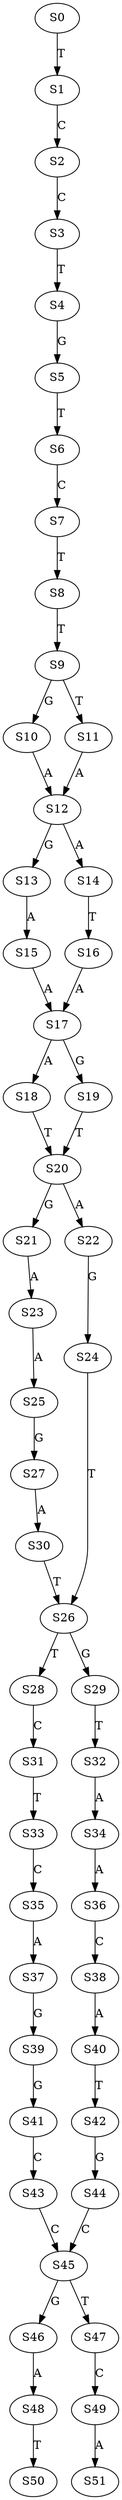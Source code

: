 strict digraph  {
	S0 -> S1 [ label = T ];
	S1 -> S2 [ label = C ];
	S2 -> S3 [ label = C ];
	S3 -> S4 [ label = T ];
	S4 -> S5 [ label = G ];
	S5 -> S6 [ label = T ];
	S6 -> S7 [ label = C ];
	S7 -> S8 [ label = T ];
	S8 -> S9 [ label = T ];
	S9 -> S10 [ label = G ];
	S9 -> S11 [ label = T ];
	S10 -> S12 [ label = A ];
	S11 -> S12 [ label = A ];
	S12 -> S13 [ label = G ];
	S12 -> S14 [ label = A ];
	S13 -> S15 [ label = A ];
	S14 -> S16 [ label = T ];
	S15 -> S17 [ label = A ];
	S16 -> S17 [ label = A ];
	S17 -> S18 [ label = A ];
	S17 -> S19 [ label = G ];
	S18 -> S20 [ label = T ];
	S19 -> S20 [ label = T ];
	S20 -> S21 [ label = G ];
	S20 -> S22 [ label = A ];
	S21 -> S23 [ label = A ];
	S22 -> S24 [ label = G ];
	S23 -> S25 [ label = A ];
	S24 -> S26 [ label = T ];
	S25 -> S27 [ label = G ];
	S26 -> S28 [ label = T ];
	S26 -> S29 [ label = G ];
	S27 -> S30 [ label = A ];
	S28 -> S31 [ label = C ];
	S29 -> S32 [ label = T ];
	S30 -> S26 [ label = T ];
	S31 -> S33 [ label = T ];
	S32 -> S34 [ label = A ];
	S33 -> S35 [ label = C ];
	S34 -> S36 [ label = A ];
	S35 -> S37 [ label = A ];
	S36 -> S38 [ label = C ];
	S37 -> S39 [ label = G ];
	S38 -> S40 [ label = A ];
	S39 -> S41 [ label = G ];
	S40 -> S42 [ label = T ];
	S41 -> S43 [ label = C ];
	S42 -> S44 [ label = G ];
	S43 -> S45 [ label = C ];
	S44 -> S45 [ label = C ];
	S45 -> S46 [ label = G ];
	S45 -> S47 [ label = T ];
	S46 -> S48 [ label = A ];
	S47 -> S49 [ label = C ];
	S48 -> S50 [ label = T ];
	S49 -> S51 [ label = A ];
}
